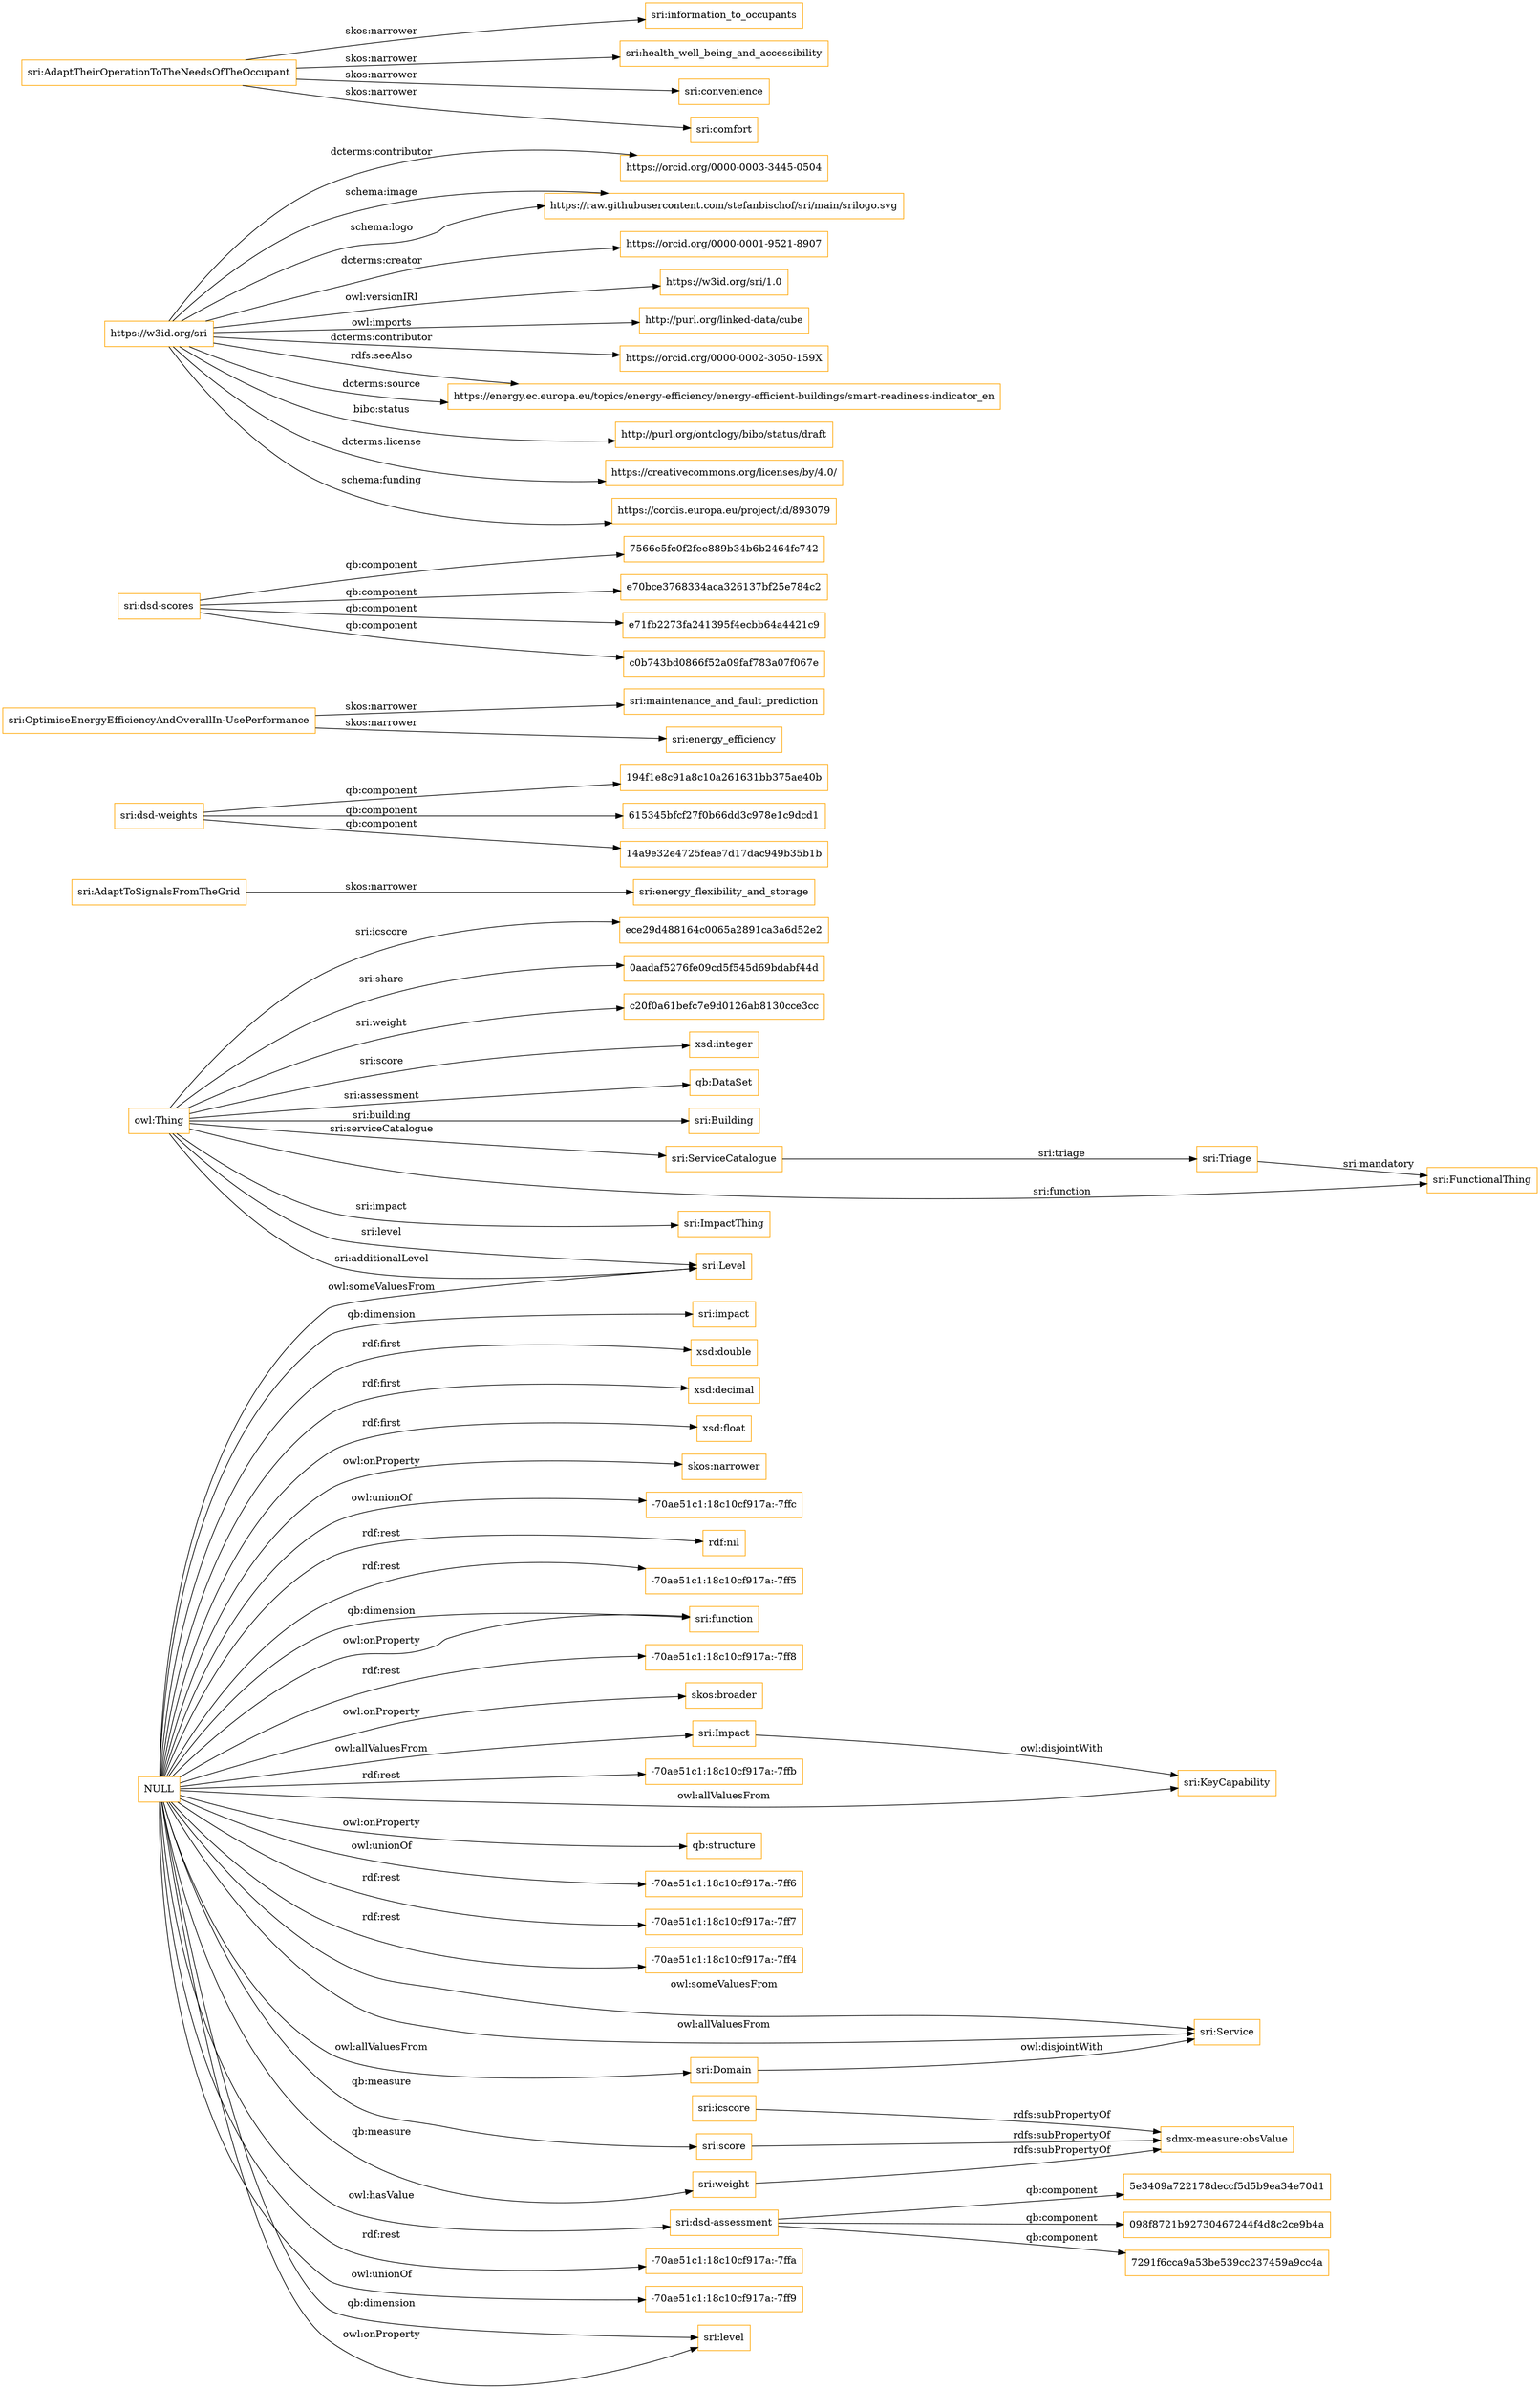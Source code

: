 digraph ar2dtool_diagram { 
rankdir=LR;
size="1501"
node [shape = rectangle, color="orange"]; "sri:Building" "sri:KeyCapability" "sri:Service" "sri:ServiceCatalogue" "sri:Impact" "sri:Domain" "sri:ImpactThing" "sri:FunctionalThing" "sri:Triage" "sri:Level" ; /*classes style*/
	"sri:AdaptToSignalsFromTheGrid" -> "sri:energy_flexibility_and_storage" [ label = "skos:narrower" ];
	"sri:weight" -> "sdmx-measure:obsValue" [ label = "rdfs:subPropertyOf" ];
	"sri:dsd-weights" -> "194f1e8c91a8c10a261631bb375ae40b" [ label = "qb:component" ];
	"sri:dsd-weights" -> "615345bfcf27f0b66dd3c978e1c9dcd1" [ label = "qb:component" ];
	"sri:dsd-weights" -> "14a9e32e4725feae7d17dac949b35b1b" [ label = "qb:component" ];
	"sri:OptimiseEnergyEfficiencyAndOverallIn-UsePerformance" -> "sri:maintenance_and_fault_prediction" [ label = "skos:narrower" ];
	"sri:OptimiseEnergyEfficiencyAndOverallIn-UsePerformance" -> "sri:energy_efficiency" [ label = "skos:narrower" ];
	"sri:icscore" -> "sdmx-measure:obsValue" [ label = "rdfs:subPropertyOf" ];
	"sri:dsd-scores" -> "7566e5fc0f2fee889b34b6b2464fc742" [ label = "qb:component" ];
	"sri:dsd-scores" -> "e70bce3768334aca326137bf25e784c2" [ label = "qb:component" ];
	"sri:dsd-scores" -> "e71fb2273fa241395f4ecbb64a4421c9" [ label = "qb:component" ];
	"sri:dsd-scores" -> "c0b743bd0866f52a09faf783a07f067e" [ label = "qb:component" ];
	"sri:Impact" -> "sri:KeyCapability" [ label = "owl:disjointWith" ];
	"https://w3id.org/sri" -> "https://orcid.org/0000-0003-3445-0504" [ label = "dcterms:contributor" ];
	"https://w3id.org/sri" -> "https://raw.githubusercontent.com/stefanbischof/sri/main/srilogo.svg" [ label = "schema:image" ];
	"https://w3id.org/sri" -> "https://orcid.org/0000-0001-9521-8907" [ label = "dcterms:creator" ];
	"https://w3id.org/sri" -> "https://w3id.org/sri/1.0" [ label = "owl:versionIRI" ];
	"https://w3id.org/sri" -> "http://purl.org/linked-data/cube" [ label = "owl:imports" ];
	"https://w3id.org/sri" -> "https://orcid.org/0000-0002-3050-159X" [ label = "dcterms:contributor" ];
	"https://w3id.org/sri" -> "https://energy.ec.europa.eu/topics/energy-efficiency/energy-efficient-buildings/smart-readiness-indicator_en" [ label = "rdfs:seeAlso" ];
	"https://w3id.org/sri" -> "http://purl.org/ontology/bibo/status/draft" [ label = "bibo:status" ];
	"https://w3id.org/sri" -> "https://energy.ec.europa.eu/topics/energy-efficiency/energy-efficient-buildings/smart-readiness-indicator_en" [ label = "dcterms:source" ];
	"https://w3id.org/sri" -> "https://creativecommons.org/licenses/by/4.0/" [ label = "dcterms:license" ];
	"https://w3id.org/sri" -> "https://cordis.europa.eu/project/id/893079" [ label = "schema:funding" ];
	"https://w3id.org/sri" -> "https://raw.githubusercontent.com/stefanbischof/sri/main/srilogo.svg" [ label = "schema:logo" ];
	"sri:AdaptTheirOperationToTheNeedsOfTheOccupant" -> "sri:information_to_occupants" [ label = "skos:narrower" ];
	"sri:AdaptTheirOperationToTheNeedsOfTheOccupant" -> "sri:health_well_being_and_accessibility" [ label = "skos:narrower" ];
	"sri:AdaptTheirOperationToTheNeedsOfTheOccupant" -> "sri:convenience" [ label = "skos:narrower" ];
	"sri:AdaptTheirOperationToTheNeedsOfTheOccupant" -> "sri:comfort" [ label = "skos:narrower" ];
	"sri:Domain" -> "sri:Service" [ label = "owl:disjointWith" ];
	"sri:dsd-assessment" -> "7291f6cca9a53be539cc237459a9cc4a" [ label = "qb:component" ];
	"sri:dsd-assessment" -> "5e3409a722178deccf5d5b9ea34e70d1" [ label = "qb:component" ];
	"sri:dsd-assessment" -> "098f8721b92730467244f4d8c2ce9b4a" [ label = "qb:component" ];
	"sri:score" -> "sdmx-measure:obsValue" [ label = "rdfs:subPropertyOf" ];
	"NULL" -> "sri:Service" [ label = "owl:someValuesFrom" ];
	"NULL" -> "sri:dsd-assessment" [ label = "owl:hasValue" ];
	"NULL" -> "-70ae51c1:18c10cf917a:-7ffa" [ label = "rdf:rest" ];
	"NULL" -> "sri:weight" [ label = "qb:measure" ];
	"NULL" -> "sri:Domain" [ label = "owl:allValuesFrom" ];
	"NULL" -> "-70ae51c1:18c10cf917a:-7ff9" [ label = "owl:unionOf" ];
	"NULL" -> "sri:level" [ label = "qb:dimension" ];
	"NULL" -> "sri:Level" [ label = "owl:someValuesFrom" ];
	"NULL" -> "sri:impact" [ label = "qb:dimension" ];
	"NULL" -> "xsd:double" [ label = "rdf:first" ];
	"NULL" -> "xsd:decimal" [ label = "rdf:first" ];
	"NULL" -> "sri:score" [ label = "qb:measure" ];
	"NULL" -> "sri:Service" [ label = "owl:allValuesFrom" ];
	"NULL" -> "sri:Impact" [ label = "owl:allValuesFrom" ];
	"NULL" -> "xsd:float" [ label = "rdf:first" ];
	"NULL" -> "skos:narrower" [ label = "owl:onProperty" ];
	"NULL" -> "-70ae51c1:18c10cf917a:-7ffc" [ label = "owl:unionOf" ];
	"NULL" -> "rdf:nil" [ label = "rdf:rest" ];
	"NULL" -> "sri:level" [ label = "owl:onProperty" ];
	"NULL" -> "-70ae51c1:18c10cf917a:-7ff5" [ label = "rdf:rest" ];
	"NULL" -> "sri:function" [ label = "qb:dimension" ];
	"NULL" -> "-70ae51c1:18c10cf917a:-7ff8" [ label = "rdf:rest" ];
	"NULL" -> "skos:broader" [ label = "owl:onProperty" ];
	"NULL" -> "sri:KeyCapability" [ label = "owl:allValuesFrom" ];
	"NULL" -> "-70ae51c1:18c10cf917a:-7ffb" [ label = "rdf:rest" ];
	"NULL" -> "qb:structure" [ label = "owl:onProperty" ];
	"NULL" -> "-70ae51c1:18c10cf917a:-7ff6" [ label = "owl:unionOf" ];
	"NULL" -> "sri:function" [ label = "owl:onProperty" ];
	"NULL" -> "-70ae51c1:18c10cf917a:-7ff7" [ label = "rdf:rest" ];
	"NULL" -> "-70ae51c1:18c10cf917a:-7ff4" [ label = "rdf:rest" ];
	"sri:ServiceCatalogue" -> "sri:Triage" [ label = "sri:triage" ];
	"owl:Thing" -> "ece29d488164c0065a2891ca3a6d52e2" [ label = "sri:icscore" ];
	"owl:Thing" -> "sri:Building" [ label = "sri:building" ];
	"owl:Thing" -> "0aadaf5276fe09cd5f545d69bdabf44d" [ label = "sri:share" ];
	"owl:Thing" -> "sri:Level" [ label = "sri:level" ];
	"owl:Thing" -> "sri:ImpactThing" [ label = "sri:impact" ];
	"sri:Triage" -> "sri:FunctionalThing" [ label = "sri:mandatory" ];
	"owl:Thing" -> "c20f0a61befc7e9d0126ab8130cce3cc" [ label = "sri:weight" ];
	"owl:Thing" -> "sri:Level" [ label = "sri:additionalLevel" ];
	"owl:Thing" -> "xsd:integer" [ label = "sri:score" ];
	"owl:Thing" -> "qb:DataSet" [ label = "sri:assessment" ];
	"owl:Thing" -> "sri:ServiceCatalogue" [ label = "sri:serviceCatalogue" ];
	"owl:Thing" -> "sri:FunctionalThing" [ label = "sri:function" ];

}
